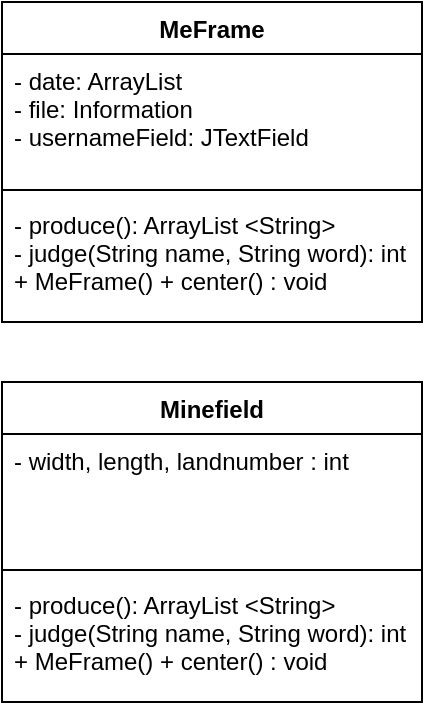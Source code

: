 <mxfile version="14.5.4" type="github">
  <diagram id="C5RBs43oDa-KdzZeNtuy" name="Page-1">
    <mxGraphModel dx="1008" dy="481" grid="1" gridSize="10" guides="1" tooltips="1" connect="1" arrows="1" fold="1" page="1" pageScale="1" pageWidth="827" pageHeight="1169" math="0" shadow="0">
      <root>
        <mxCell id="WIyWlLk6GJQsqaUBKTNV-0" />
        <mxCell id="WIyWlLk6GJQsqaUBKTNV-1" parent="WIyWlLk6GJQsqaUBKTNV-0" />
        <mxCell id="CPutb8Eh69h9gtbtdPaH-7" value="MeFrame" style="swimlane;fontStyle=1;align=center;verticalAlign=top;childLayout=stackLayout;horizontal=1;startSize=26;horizontalStack=0;resizeParent=1;resizeParentMax=0;resizeLast=0;collapsible=1;marginBottom=0;" vertex="1" parent="WIyWlLk6GJQsqaUBKTNV-1">
          <mxGeometry x="270" y="90" width="210" height="160" as="geometry" />
        </mxCell>
        <mxCell id="CPutb8Eh69h9gtbtdPaH-8" value="- date: ArrayList&#xa;- file: Information&#xa;- usernameField: JTextField" style="text;strokeColor=none;fillColor=none;align=left;verticalAlign=top;spacingLeft=4;spacingRight=4;overflow=hidden;rotatable=0;points=[[0,0.5],[1,0.5]];portConstraint=eastwest;" vertex="1" parent="CPutb8Eh69h9gtbtdPaH-7">
          <mxGeometry y="26" width="210" height="64" as="geometry" />
        </mxCell>
        <mxCell id="CPutb8Eh69h9gtbtdPaH-9" value="" style="line;strokeWidth=1;fillColor=none;align=left;verticalAlign=middle;spacingTop=-1;spacingLeft=3;spacingRight=3;rotatable=0;labelPosition=right;points=[];portConstraint=eastwest;" vertex="1" parent="CPutb8Eh69h9gtbtdPaH-7">
          <mxGeometry y="90" width="210" height="8" as="geometry" />
        </mxCell>
        <mxCell id="CPutb8Eh69h9gtbtdPaH-10" value="- produce(): ArrayList &lt;String&gt;&#xa;- judge(String name, String word): int&#xa;+ MeFrame() + center() : void" style="text;strokeColor=none;fillColor=none;align=left;verticalAlign=top;spacingLeft=4;spacingRight=4;overflow=hidden;rotatable=0;points=[[0,0.5],[1,0.5]];portConstraint=eastwest;" vertex="1" parent="CPutb8Eh69h9gtbtdPaH-7">
          <mxGeometry y="98" width="210" height="62" as="geometry" />
        </mxCell>
        <mxCell id="CPutb8Eh69h9gtbtdPaH-11" value="Minefield" style="swimlane;fontStyle=1;align=center;verticalAlign=top;childLayout=stackLayout;horizontal=1;startSize=26;horizontalStack=0;resizeParent=1;resizeParentMax=0;resizeLast=0;collapsible=1;marginBottom=0;" vertex="1" parent="WIyWlLk6GJQsqaUBKTNV-1">
          <mxGeometry x="270" y="280" width="210" height="160" as="geometry" />
        </mxCell>
        <mxCell id="CPutb8Eh69h9gtbtdPaH-12" value="- width, length, landnumber : int" style="text;strokeColor=none;fillColor=none;align=left;verticalAlign=top;spacingLeft=4;spacingRight=4;overflow=hidden;rotatable=0;points=[[0,0.5],[1,0.5]];portConstraint=eastwest;" vertex="1" parent="CPutb8Eh69h9gtbtdPaH-11">
          <mxGeometry y="26" width="210" height="64" as="geometry" />
        </mxCell>
        <mxCell id="CPutb8Eh69h9gtbtdPaH-13" value="" style="line;strokeWidth=1;fillColor=none;align=left;verticalAlign=middle;spacingTop=-1;spacingLeft=3;spacingRight=3;rotatable=0;labelPosition=right;points=[];portConstraint=eastwest;" vertex="1" parent="CPutb8Eh69h9gtbtdPaH-11">
          <mxGeometry y="90" width="210" height="8" as="geometry" />
        </mxCell>
        <mxCell id="CPutb8Eh69h9gtbtdPaH-14" value="- produce(): ArrayList &lt;String&gt;&#xa;- judge(String name, String word): int&#xa;+ MeFrame() + center() : void" style="text;strokeColor=none;fillColor=none;align=left;verticalAlign=top;spacingLeft=4;spacingRight=4;overflow=hidden;rotatable=0;points=[[0,0.5],[1,0.5]];portConstraint=eastwest;" vertex="1" parent="CPutb8Eh69h9gtbtdPaH-11">
          <mxGeometry y="98" width="210" height="62" as="geometry" />
        </mxCell>
      </root>
    </mxGraphModel>
  </diagram>
</mxfile>
